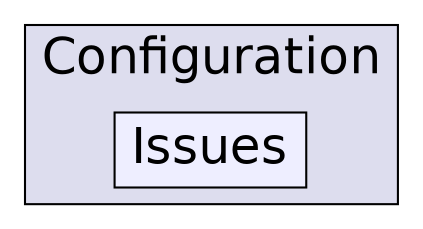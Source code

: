 digraph "C:/Users/nathanael/Documents/resizer/Core/Configuration/Issues" {
  compound=true
  node [ fontsize="24", fontname="Helvetica"];
  edge [ labelfontsize="24", labelfontname="Helvetica"];
  subgraph clusterdir_1aa7619aaed8283e79194428e3ce4afd {
    graph [ bgcolor="#ddddee", pencolor="black", label="Configuration" fontname="Helvetica", fontsize="24", URL="dir_1aa7619aaed8283e79194428e3ce4afd.html"]
  dir_3bb313b193794f14d0e92034a4d6bb13 [shape=box, label="Issues", style="filled", fillcolor="#eeeeff", pencolor="black", URL="dir_3bb313b193794f14d0e92034a4d6bb13.html"];
  }
}
